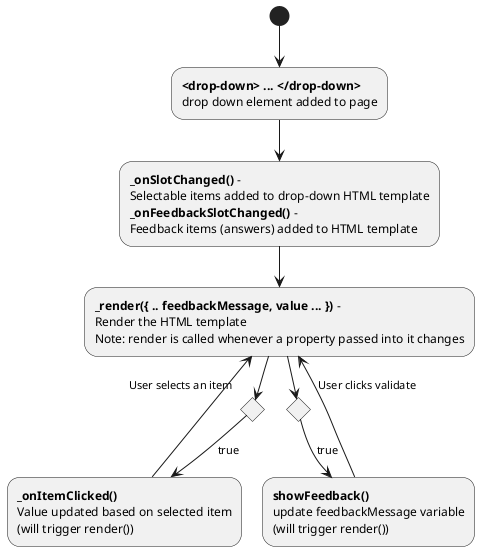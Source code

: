 http://plantuml.com/sitemap-language-specification

You can use (*) for the starting point and ending point of the activity diagram.

In some occasion, you may want to use (*top) to force the starting point to be at the top of the diagram.

Use --> for arrows.

@startuml
         
(*) --> "<b><drop-down> ... </drop-down></b>
        drop down element added to page
        "  

    --> "<b>_onSlotChanged()</b> - 
         Selectable items added to drop-down HTML template
         <b>_onFeedbackSlotChanged()</b> - 
         Feedback items (answers) added to HTML template
         " as init

    -->  "<b>_render({ .. feedbackMessage, value ... })</b> - 
         Render the HTML template
         Note: render is called whenever a property passed into it changes
         " as render

if "User selects an item" then
  -->[true] "<b>_onItemClicked()</b>
             Value updated based on selected item
             (will trigger render())"
    --> render
endif

if "User clicks validate" then
  -->[true] "<b>showFeedback()</b>
    update feedbackMessage variable
    (will trigger render())"
endif

--> render

@enduml